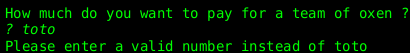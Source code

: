 {
  "sha1": "3ob5atzsa9du12x6eyu150mxsdvh1q5",
  "insertion": {
    "when": "2024-05-30T20:48:20.314Z",
    "user": "plantuml@gmail.com"
  }
}
@startuml
run oregon trail
toto
@enduml

